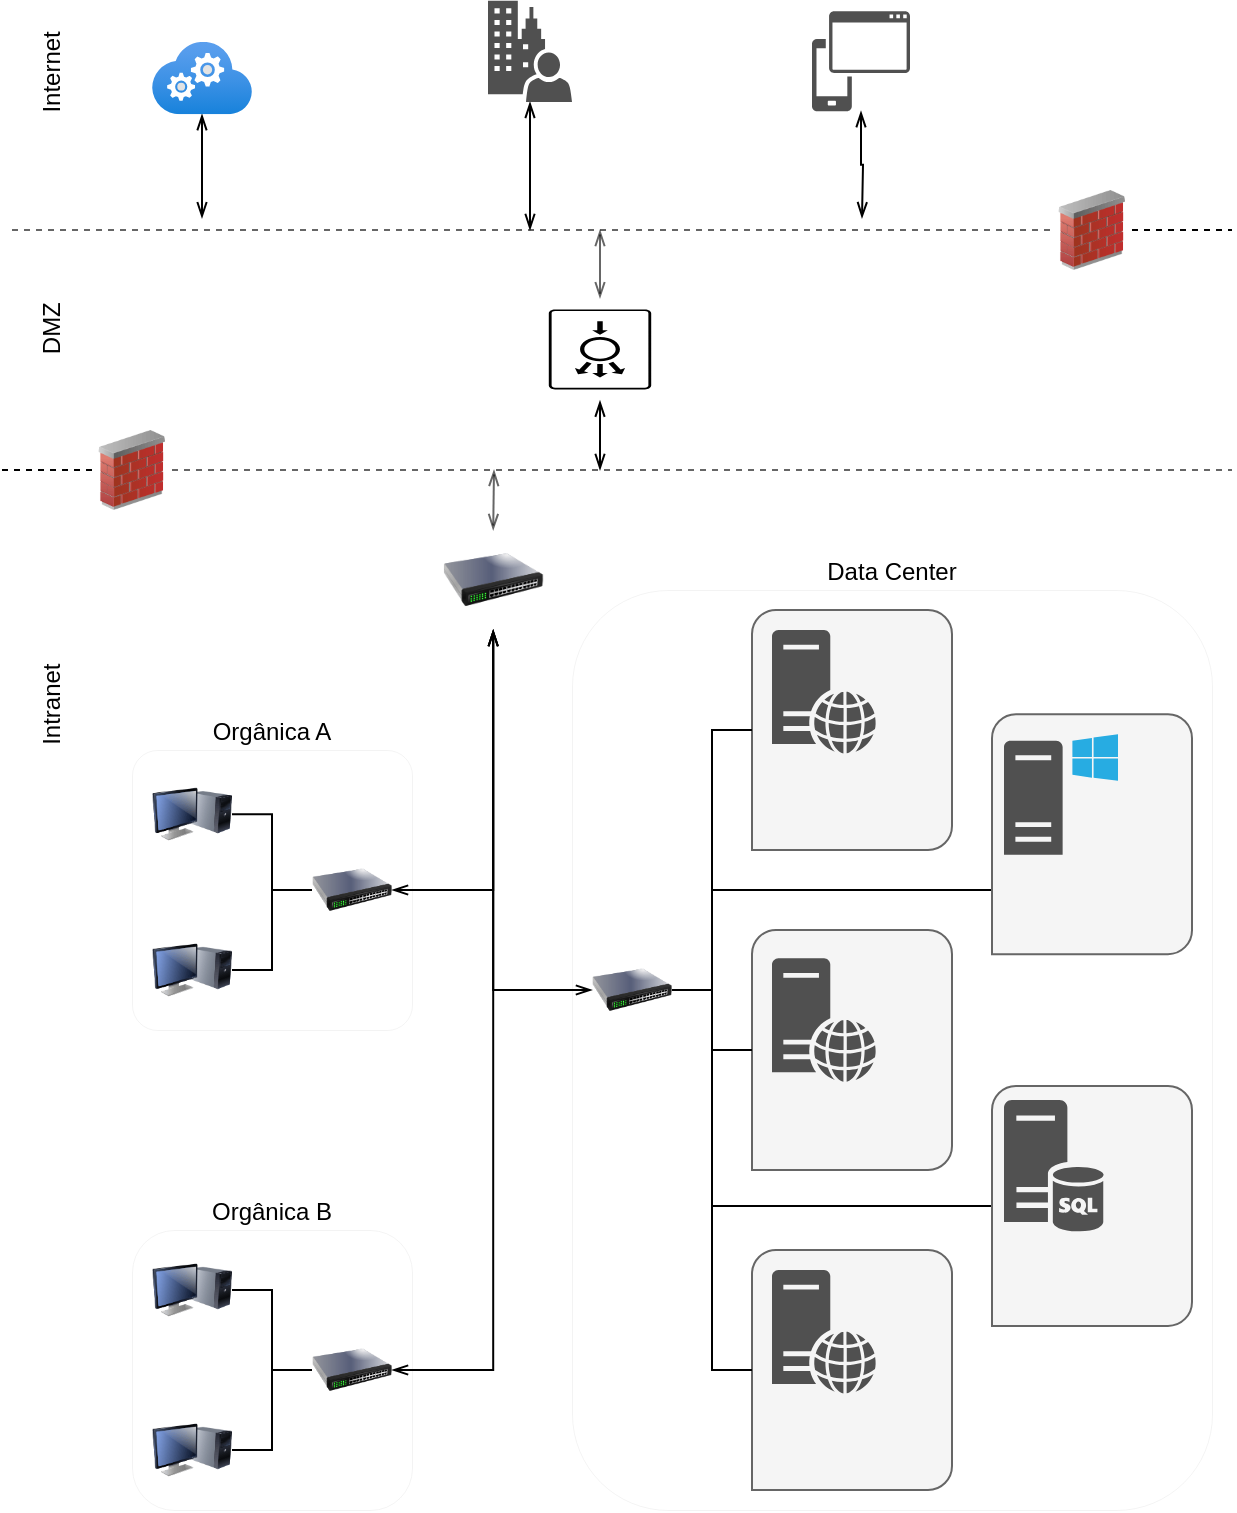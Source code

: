 <mxfile>
    <diagram id="jB0ui9ha7B1ZJoNvq6E0" name="Page-1">
        <mxGraphModel dx="1009" dy="782" grid="0" gridSize="10" guides="1" tooltips="1" connect="1" arrows="1" fold="1" page="1" pageScale="1" pageWidth="827" pageHeight="1169" background="none" math="0" shadow="0">
            <root>
                <mxCell id="0"/>
                <mxCell id="1" parent="0"/>
                <mxCell id="6hJwJ8HLIt3SvvVVLKcy-29" value="Data Center" style="rounded=1;whiteSpace=wrap;html=1;fillColor=none;dashed=1;dashPattern=1 1;strokeWidth=0;opacity=50;labelPosition=center;verticalLabelPosition=top;align=center;verticalAlign=bottom;" parent="1" vertex="1">
                    <mxGeometry x="400" y="380" width="320" height="460" as="geometry"/>
                </mxCell>
                <mxCell id="6hJwJ8HLIt3SvvVVLKcy-1" value="" style="endArrow=none;dashed=1;html=1;rounded=0;entryX=0;entryY=0.5;entryDx=0;entryDy=0;opacity=60;" parent="1" target="6hJwJ8HLIt3SvvVVLKcy-64" edge="1">
                    <mxGeometry width="50" height="50" relative="1" as="geometry">
                        <mxPoint x="120" y="200" as="sourcePoint"/>
                        <mxPoint x="360" y="200" as="targetPoint"/>
                    </mxGeometry>
                </mxCell>
                <mxCell id="6hJwJ8HLIt3SvvVVLKcy-3" value="Internet" style="text;html=1;align=center;verticalAlign=middle;whiteSpace=wrap;rounded=0;rotation=-90;" parent="1" vertex="1">
                    <mxGeometry x="110" y="105.94" width="60" height="30" as="geometry"/>
                </mxCell>
                <mxCell id="6hJwJ8HLIt3SvvVVLKcy-4" value="DMZ" style="text;html=1;strokeColor=none;fillColor=none;align=center;verticalAlign=middle;whiteSpace=wrap;rounded=0;rotation=-90;" parent="1" vertex="1">
                    <mxGeometry x="110" y="234.1" width="60" height="30" as="geometry"/>
                </mxCell>
                <mxCell id="6hJwJ8HLIt3SvvVVLKcy-5" value="Intranet" style="text;html=1;strokeColor=none;fillColor=none;align=center;verticalAlign=middle;whiteSpace=wrap;rounded=0;rotation=-90;" parent="1" vertex="1">
                    <mxGeometry x="110" y="422.07" width="60" height="30" as="geometry"/>
                </mxCell>
                <mxCell id="6hJwJ8HLIt3SvvVVLKcy-6" style="edgeStyle=orthogonalEdgeStyle;rounded=0;orthogonalLoop=1;jettySize=auto;html=1;endArrow=openThin;endFill=0;startArrow=openThin;startFill=0;" parent="1" source="6hJwJ8HLIt3SvvVVLKcy-7" edge="1">
                    <mxGeometry relative="1" as="geometry">
                        <mxPoint x="215" y="194.1" as="targetPoint"/>
                    </mxGeometry>
                </mxCell>
                <mxCell id="6hJwJ8HLIt3SvvVVLKcy-7" value="" style="aspect=fixed;html=1;points=[];align=center;image;fontSize=12;image=img/lib/azure2/compute/Cloud_Services_Classic.svg;fontColor=#000000;imageBackground=none;" parent="1" vertex="1">
                    <mxGeometry x="190" y="105.94" width="50" height="36.16" as="geometry"/>
                </mxCell>
                <mxCell id="6hJwJ8HLIt3SvvVVLKcy-70" style="edgeStyle=orthogonalEdgeStyle;rounded=0;orthogonalLoop=1;jettySize=auto;html=1;startArrow=openThin;startFill=0;endArrow=openThin;endFill=0;elbow=vertical;" parent="1" source="6hJwJ8HLIt3SvvVVLKcy-8" edge="1">
                    <mxGeometry relative="1" as="geometry">
                        <mxPoint x="414" y="320" as="targetPoint"/>
                    </mxGeometry>
                </mxCell>
                <mxCell id="6hJwJ8HLIt3SvvVVLKcy-72" style="edgeStyle=orthogonalEdgeStyle;rounded=0;orthogonalLoop=1;jettySize=auto;html=1;startArrow=openThin;startFill=0;endArrow=openThin;endFill=0;opacity=60;elbow=vertical;" parent="1" source="6hJwJ8HLIt3SvvVVLKcy-8" edge="1">
                    <mxGeometry relative="1" as="geometry">
                        <mxPoint x="414" y="200" as="targetPoint"/>
                    </mxGeometry>
                </mxCell>
                <mxCell id="6hJwJ8HLIt3SvvVVLKcy-8" value="" style="sketch=0;points=[[0.015,0.015,0],[0.985,0.015,0],[0.985,0.985,0],[0.015,0.985,0],[0.25,0,0],[0.5,0,0],[0.75,0,0],[1,0.25,0],[1,0.5,0],[1,0.75,0],[0.75,1,0],[0.5,1,0],[0.25,1,0],[0,0.75,0],[0,0.5,0],[0,0.25,0]];verticalLabelPosition=bottom;html=1;verticalAlign=top;aspect=fixed;align=center;pointerEvents=1;shape=mxgraph.cisco19.rect;prIcon=load_balancer;direction=south;" parent="1" vertex="1">
                    <mxGeometry x="394" y="234.1" width="40" height="51.2" as="geometry"/>
                </mxCell>
                <mxCell id="6hJwJ8HLIt3SvvVVLKcy-10" style="edgeStyle=orthogonalEdgeStyle;rounded=0;orthogonalLoop=1;jettySize=auto;html=1;fontColor=#000000;endArrow=openThin;endFill=0;startArrow=openThin;startFill=0;" parent="1" source="6hJwJ8HLIt3SvvVVLKcy-11" edge="1">
                    <mxGeometry relative="1" as="geometry">
                        <mxPoint x="545" y="194.1" as="targetPoint"/>
                    </mxGeometry>
                </mxCell>
                <mxCell id="6hJwJ8HLIt3SvvVVLKcy-11" value="" style="sketch=0;pointerEvents=1;shadow=0;dashed=0;html=1;strokeColor=none;labelPosition=center;verticalLabelPosition=bottom;verticalAlign=top;align=center;fillColor=#505050;shape=mxgraph.mscae.intune.device_os;fontColor=#000000;" parent="1" vertex="1">
                    <mxGeometry x="520" y="90.6" width="49" height="50" as="geometry"/>
                </mxCell>
                <mxCell id="6hJwJ8HLIt3SvvVVLKcy-13" value="" style="verticalLabelPosition=bottom;verticalAlign=top;html=1;shape=mxgraph.basic.three_corner_round_rect;dx=6;fillColor=#f5f5f5;strokeColor=#666666;fontColor=#333333;" parent="1" vertex="1">
                    <mxGeometry x="490" y="710" width="100" height="120" as="geometry"/>
                </mxCell>
                <mxCell id="6hJwJ8HLIt3SvvVVLKcy-39" style="edgeStyle=orthogonalEdgeStyle;rounded=0;orthogonalLoop=1;jettySize=auto;html=1;entryX=1;entryY=0.5;entryDx=0;entryDy=0;startArrow=none;startFill=0;endArrow=none;endFill=0;" parent="1" source="6hJwJ8HLIt3SvvVVLKcy-15" target="6hJwJ8HLIt3SvvVVLKcy-40" edge="1">
                    <mxGeometry relative="1" as="geometry">
                        <mxPoint x="610" y="501.84" as="targetPoint"/>
                        <Array as="points">
                            <mxPoint x="470" y="530"/>
                            <mxPoint x="470" y="580"/>
                        </Array>
                    </mxGeometry>
                </mxCell>
                <mxCell id="6hJwJ8HLIt3SvvVVLKcy-15" value="" style="verticalLabelPosition=bottom;verticalAlign=top;html=1;shape=mxgraph.basic.three_corner_round_rect;dx=6;fillColor=#f5f5f5;strokeColor=#666666;fontColor=#333333;" parent="1" vertex="1">
                    <mxGeometry x="610" y="442.07" width="100" height="120" as="geometry"/>
                </mxCell>
                <mxCell id="6hJwJ8HLIt3SvvVVLKcy-17" value="" style="verticalLabelPosition=bottom;verticalAlign=top;html=1;shape=mxgraph.basic.three_corner_round_rect;dx=6;fillColor=#f5f5f5;strokeColor=#666666;fontColor=#333333;" parent="1" vertex="1">
                    <mxGeometry x="490" y="550" width="100" height="120" as="geometry"/>
                </mxCell>
                <mxCell id="6hJwJ8HLIt3SvvVVLKcy-19" value="" style="verticalLabelPosition=bottom;verticalAlign=top;html=1;shape=mxgraph.basic.three_corner_round_rect;dx=6;fillColor=#f5f5f5;strokeColor=#666666;fontColor=#333333;" parent="1" vertex="1">
                    <mxGeometry x="490" y="390" width="100" height="120" as="geometry"/>
                </mxCell>
                <mxCell id="6hJwJ8HLIt3SvvVVLKcy-37" style="edgeStyle=orthogonalEdgeStyle;rounded=0;orthogonalLoop=1;jettySize=auto;html=1;startArrow=none;startFill=0;endArrow=none;endFill=0;" parent="1" source="6hJwJ8HLIt3SvvVVLKcy-21" target="6hJwJ8HLIt3SvvVVLKcy-40" edge="1">
                    <mxGeometry relative="1" as="geometry">
                        <mxPoint x="610" y="687.74" as="targetPoint"/>
                        <Array as="points">
                            <mxPoint x="470" y="688"/>
                            <mxPoint x="470" y="580"/>
                        </Array>
                    </mxGeometry>
                </mxCell>
                <mxCell id="6hJwJ8HLIt3SvvVVLKcy-21" value="" style="verticalLabelPosition=bottom;verticalAlign=top;html=1;shape=mxgraph.basic.three_corner_round_rect;dx=6;fontColor=#333333;fillColor=#f5f5f5;strokeColor=#666666;" parent="1" vertex="1">
                    <mxGeometry x="610" y="627.97" width="100" height="120" as="geometry"/>
                </mxCell>
                <mxCell id="6hJwJ8HLIt3SvvVVLKcy-22" style="edgeStyle=orthogonalEdgeStyle;rounded=0;orthogonalLoop=1;jettySize=auto;html=1;fontColor=#000000;startArrow=openThin;startFill=0;endArrow=openThin;endFill=0;" parent="1" source="6hJwJ8HLIt3SvvVVLKcy-23" edge="1">
                    <mxGeometry relative="1" as="geometry">
                        <mxPoint x="379" y="200" as="targetPoint"/>
                    </mxGeometry>
                </mxCell>
                <mxCell id="6hJwJ8HLIt3SvvVVLKcy-23" value="" style="sketch=0;pointerEvents=1;shadow=0;dashed=0;html=1;strokeColor=none;fillColor=#505050;labelPosition=center;verticalLabelPosition=bottom;verticalAlign=top;outlineConnect=0;align=center;shape=mxgraph.office.users.on_premises_user;fontColor=#000000;aspect=fixed;" parent="1" vertex="1">
                    <mxGeometry x="358" y="85.34" width="42" height="50.6" as="geometry"/>
                </mxCell>
                <mxCell id="6hJwJ8HLIt3SvvVVLKcy-30" value="Orgânica B" style="rounded=1;whiteSpace=wrap;html=1;dashed=1;dashPattern=1 1;strokeWidth=0;fillColor=none;opacity=50;labelPosition=center;verticalLabelPosition=top;align=center;verticalAlign=bottom;" parent="1" vertex="1">
                    <mxGeometry x="180" y="700" width="140" height="140" as="geometry"/>
                </mxCell>
                <mxCell id="6hJwJ8HLIt3SvvVVLKcy-31" value="Orgânica A" style="rounded=1;whiteSpace=wrap;html=1;dashed=1;dashPattern=1 1;strokeWidth=0;fillColor=none;opacity=50;arcSize=9;labelPosition=center;verticalLabelPosition=top;align=center;verticalAlign=bottom;" parent="1" vertex="1">
                    <mxGeometry x="180" y="460" width="140" height="140" as="geometry"/>
                </mxCell>
                <mxCell id="6hJwJ8HLIt3SvvVVLKcy-41" style="edgeStyle=orthogonalEdgeStyle;rounded=0;orthogonalLoop=1;jettySize=auto;html=1;entryX=0;entryY=0.5;entryDx=0;entryDy=0;entryPerimeter=0;startArrow=none;startFill=0;endArrow=none;endFill=0;" parent="1" source="6hJwJ8HLIt3SvvVVLKcy-40" target="6hJwJ8HLIt3SvvVVLKcy-19" edge="1">
                    <mxGeometry relative="1" as="geometry"/>
                </mxCell>
                <mxCell id="6hJwJ8HLIt3SvvVVLKcy-42" style="edgeStyle=orthogonalEdgeStyle;rounded=0;orthogonalLoop=1;jettySize=auto;html=1;entryX=0;entryY=0.5;entryDx=0;entryDy=0;entryPerimeter=0;endArrow=none;endFill=0;startArrow=none;startFill=0;" parent="1" source="6hJwJ8HLIt3SvvVVLKcy-40" target="6hJwJ8HLIt3SvvVVLKcy-17" edge="1">
                    <mxGeometry relative="1" as="geometry"/>
                </mxCell>
                <mxCell id="6hJwJ8HLIt3SvvVVLKcy-43" style="edgeStyle=orthogonalEdgeStyle;rounded=0;orthogonalLoop=1;jettySize=auto;html=1;entryX=0;entryY=0.5;entryDx=0;entryDy=0;entryPerimeter=0;elbow=vertical;startArrow=none;startFill=0;endArrow=none;endFill=0;" parent="1" source="6hJwJ8HLIt3SvvVVLKcy-40" target="6hJwJ8HLIt3SvvVVLKcy-13" edge="1">
                    <mxGeometry relative="1" as="geometry"/>
                </mxCell>
                <mxCell id="6hJwJ8HLIt3SvvVVLKcy-40" value="" style="image;html=1;image=img/lib/clip_art/networking/Switch_128x128.png;dashed=1;dashPattern=1 1;strokeWidth=1;fillColor=none;aspect=fixed;" parent="1" vertex="1">
                    <mxGeometry x="410" y="560" width="40" height="40" as="geometry"/>
                </mxCell>
                <mxCell id="6hJwJ8HLIt3SvvVVLKcy-44" value="" style="sketch=0;pointerEvents=1;shadow=0;dashed=0;html=1;strokeColor=none;labelPosition=center;verticalLabelPosition=bottom;verticalAlign=top;align=center;fillColor=#515151;shape=mxgraph.mscae.system_center.central_administration_site_sql;dashPattern=1 1;aspect=fixed;" parent="1" vertex="1">
                    <mxGeometry x="616" y="634.97" width="50" height="65.84" as="geometry"/>
                </mxCell>
                <mxCell id="6hJwJ8HLIt3SvvVVLKcy-46" value="" style="sketch=0;pointerEvents=1;shadow=0;dashed=0;html=1;strokeColor=none;fillColor=#505050;labelPosition=center;verticalLabelPosition=bottom;verticalAlign=top;outlineConnect=0;align=center;shape=mxgraph.office.servers.windows_server;dashPattern=1 1;aspect=fixed;" parent="1" vertex="1">
                    <mxGeometry x="616" y="452.07" width="57" height="60.3" as="geometry"/>
                </mxCell>
                <mxCell id="6hJwJ8HLIt3SvvVVLKcy-47" value="" style="sketch=0;pointerEvents=1;shadow=0;dashed=0;html=1;strokeColor=none;fillColor=#505050;labelPosition=center;verticalLabelPosition=bottom;verticalAlign=top;outlineConnect=0;align=center;shape=mxgraph.office.servers.web_server;dashPattern=1 1;aspect=fixed;" parent="1" vertex="1">
                    <mxGeometry x="500" y="564.14" width="52" height="61.76" as="geometry"/>
                </mxCell>
                <mxCell id="6hJwJ8HLIt3SvvVVLKcy-48" value="" style="sketch=0;pointerEvents=1;shadow=0;dashed=0;html=1;strokeColor=none;fillColor=#505050;labelPosition=center;verticalLabelPosition=bottom;verticalAlign=top;outlineConnect=0;align=center;shape=mxgraph.office.servers.web_server;dashPattern=1 1;aspect=fixed;" parent="1" vertex="1">
                    <mxGeometry x="500" y="400" width="52" height="61.76" as="geometry"/>
                </mxCell>
                <mxCell id="6hJwJ8HLIt3SvvVVLKcy-49" value="" style="sketch=0;pointerEvents=1;shadow=0;dashed=0;html=1;strokeColor=none;fillColor=#505050;labelPosition=center;verticalLabelPosition=bottom;verticalAlign=top;outlineConnect=0;align=center;shape=mxgraph.office.servers.web_server;dashPattern=1 1;aspect=fixed;" parent="1" vertex="1">
                    <mxGeometry x="500" y="720" width="52" height="61.76" as="geometry"/>
                </mxCell>
                <mxCell id="6hJwJ8HLIt3SvvVVLKcy-51" style="rounded=0;orthogonalLoop=1;jettySize=auto;html=1;entryX=0;entryY=0.5;entryDx=0;entryDy=0;startArrow=openThin;startFill=0;endArrow=openThin;endFill=0;edgeStyle=orthogonalEdgeStyle;elbow=vertical;exitX=0.5;exitY=1;exitDx=0;exitDy=0;" parent="1" source="6hJwJ8HLIt3SvvVVLKcy-50" target="6hJwJ8HLIt3SvvVVLKcy-40" edge="1">
                    <mxGeometry relative="1" as="geometry"/>
                </mxCell>
                <mxCell id="6hJwJ8HLIt3SvvVVLKcy-71" style="edgeStyle=orthogonalEdgeStyle;rounded=0;orthogonalLoop=1;jettySize=auto;html=1;exitX=0.5;exitY=0;exitDx=0;exitDy=0;startArrow=openThin;startFill=0;endArrow=openThin;endFill=0;opacity=60;elbow=vertical;" parent="1" source="6hJwJ8HLIt3SvvVVLKcy-50" edge="1">
                    <mxGeometry relative="1" as="geometry">
                        <mxPoint x="361" y="320" as="targetPoint"/>
                    </mxGeometry>
                </mxCell>
                <mxCell id="6hJwJ8HLIt3SvvVVLKcy-50" value="" style="image;html=1;image=img/lib/clip_art/networking/Switch_128x128.png;dashed=1;dashPattern=1 1;strokeWidth=1;fillColor=none;aspect=fixed;" parent="1" vertex="1">
                    <mxGeometry x="335.6" y="350" width="50" height="50" as="geometry"/>
                </mxCell>
                <mxCell id="6hJwJ8HLIt3SvvVVLKcy-62" style="edgeStyle=orthogonalEdgeStyle;rounded=0;orthogonalLoop=1;jettySize=auto;html=1;startArrow=none;startFill=0;endArrow=none;endFill=0;elbow=vertical;" parent="1" source="6hJwJ8HLIt3SvvVVLKcy-52" target="6hJwJ8HLIt3SvvVVLKcy-57" edge="1">
                    <mxGeometry relative="1" as="geometry"/>
                </mxCell>
                <mxCell id="6hJwJ8HLIt3SvvVVLKcy-52" value="" style="image;html=1;image=img/lib/clip_art/computers/Monitor_Tower_128x128.png;dashed=1;dashPattern=1 1;strokeWidth=1;fillColor=none;aspect=fixed;" parent="1" vertex="1">
                    <mxGeometry x="190" y="710" width="40" height="40" as="geometry"/>
                </mxCell>
                <mxCell id="6hJwJ8HLIt3SvvVVLKcy-61" style="edgeStyle=orthogonalEdgeStyle;rounded=0;orthogonalLoop=1;jettySize=auto;html=1;startArrow=none;startFill=0;endArrow=none;endFill=0;elbow=vertical;" parent="1" source="6hJwJ8HLIt3SvvVVLKcy-53" target="6hJwJ8HLIt3SvvVVLKcy-56" edge="1">
                    <mxGeometry relative="1" as="geometry"/>
                </mxCell>
                <mxCell id="6hJwJ8HLIt3SvvVVLKcy-53" value="" style="image;html=1;image=img/lib/clip_art/computers/Monitor_Tower_128x128.png;dashed=1;dashPattern=1 1;strokeWidth=1;fillColor=none;aspect=fixed;" parent="1" vertex="1">
                    <mxGeometry x="190" y="550" width="40" height="40" as="geometry"/>
                </mxCell>
                <mxCell id="6hJwJ8HLIt3SvvVVLKcy-60" style="edgeStyle=orthogonalEdgeStyle;rounded=0;orthogonalLoop=1;jettySize=auto;html=1;startArrow=none;startFill=0;endArrow=none;endFill=0;elbow=vertical;" parent="1" source="6hJwJ8HLIt3SvvVVLKcy-54" target="6hJwJ8HLIt3SvvVVLKcy-56" edge="1">
                    <mxGeometry relative="1" as="geometry"/>
                </mxCell>
                <mxCell id="6hJwJ8HLIt3SvvVVLKcy-54" value="" style="image;html=1;image=img/lib/clip_art/computers/Monitor_Tower_128x128.png;dashed=1;dashPattern=1 1;strokeWidth=1;fillColor=none;aspect=fixed;" parent="1" vertex="1">
                    <mxGeometry x="190" y="472.07" width="40" height="40" as="geometry"/>
                </mxCell>
                <mxCell id="6hJwJ8HLIt3SvvVVLKcy-63" style="edgeStyle=orthogonalEdgeStyle;rounded=0;orthogonalLoop=1;jettySize=auto;html=1;startArrow=none;startFill=0;endArrow=none;endFill=0;elbow=vertical;" parent="1" source="6hJwJ8HLIt3SvvVVLKcy-55" target="6hJwJ8HLIt3SvvVVLKcy-57" edge="1">
                    <mxGeometry relative="1" as="geometry"/>
                </mxCell>
                <mxCell id="6hJwJ8HLIt3SvvVVLKcy-55" value="" style="image;html=1;image=img/lib/clip_art/computers/Monitor_Tower_128x128.png;dashed=1;dashPattern=1 1;strokeWidth=1;fillColor=none;aspect=fixed;" parent="1" vertex="1">
                    <mxGeometry x="190" y="790" width="40" height="40" as="geometry"/>
                </mxCell>
                <mxCell id="6hJwJ8HLIt3SvvVVLKcy-58" style="edgeStyle=orthogonalEdgeStyle;rounded=0;orthogonalLoop=1;jettySize=auto;html=1;entryX=0.5;entryY=1;entryDx=0;entryDy=0;startArrow=openThin;startFill=0;endArrow=openThin;endFill=0;elbow=vertical;" parent="1" source="6hJwJ8HLIt3SvvVVLKcy-56" target="6hJwJ8HLIt3SvvVVLKcy-50" edge="1">
                    <mxGeometry relative="1" as="geometry"/>
                </mxCell>
                <mxCell id="6hJwJ8HLIt3SvvVVLKcy-56" value="" style="image;html=1;image=img/lib/clip_art/networking/Switch_128x128.png;dashed=1;dashPattern=1 1;strokeWidth=1;fillColor=none;aspect=fixed;" parent="1" vertex="1">
                    <mxGeometry x="270" y="510" width="40" height="40" as="geometry"/>
                </mxCell>
                <mxCell id="6hJwJ8HLIt3SvvVVLKcy-59" style="edgeStyle=orthogonalEdgeStyle;rounded=0;orthogonalLoop=1;jettySize=auto;html=1;startArrow=openThin;startFill=0;endArrow=openThin;endFill=0;elbow=vertical;" parent="1" source="6hJwJ8HLIt3SvvVVLKcy-57" target="6hJwJ8HLIt3SvvVVLKcy-50" edge="1">
                    <mxGeometry relative="1" as="geometry">
                        <mxPoint x="360" y="400" as="targetPoint"/>
                    </mxGeometry>
                </mxCell>
                <mxCell id="6hJwJ8HLIt3SvvVVLKcy-57" value="" style="image;html=1;image=img/lib/clip_art/networking/Switch_128x128.png;dashed=1;dashPattern=1 1;strokeWidth=1;fillColor=none;aspect=fixed;" parent="1" vertex="1">
                    <mxGeometry x="270" y="750" width="40" height="40" as="geometry"/>
                </mxCell>
                <mxCell id="6hJwJ8HLIt3SvvVVLKcy-64" value="" style="image;html=1;image=img/lib/clip_art/networking/Firewall_02_128x128.png;dashed=1;dashPattern=1 1;strokeWidth=1;fillColor=none;aspect=fixed;" parent="1" vertex="1">
                    <mxGeometry x="640" y="180" width="40" height="40" as="geometry"/>
                </mxCell>
                <mxCell id="6hJwJ8HLIt3SvvVVLKcy-65" value="" style="endArrow=none;dashed=1;html=1;rounded=0;" parent="1" source="6hJwJ8HLIt3SvvVVLKcy-64" edge="1">
                    <mxGeometry width="50" height="50" relative="1" as="geometry">
                        <mxPoint x="456" y="199.5" as="sourcePoint"/>
                        <mxPoint x="730" y="200" as="targetPoint"/>
                    </mxGeometry>
                </mxCell>
                <mxCell id="6hJwJ8HLIt3SvvVVLKcy-66" value="" style="endArrow=none;dashed=1;html=1;rounded=0;entryX=0;entryY=0.5;entryDx=0;entryDy=0;" parent="1" target="6hJwJ8HLIt3SvvVVLKcy-67" edge="1">
                    <mxGeometry width="50" height="50" relative="1" as="geometry">
                        <mxPoint x="115" y="320" as="sourcePoint"/>
                        <mxPoint x="355" y="320" as="targetPoint"/>
                    </mxGeometry>
                </mxCell>
                <mxCell id="6hJwJ8HLIt3SvvVVLKcy-67" value="" style="image;html=1;image=img/lib/clip_art/networking/Firewall_02_128x128.png;dashed=1;dashPattern=1 1;strokeWidth=1;fillColor=none;aspect=fixed;" parent="1" vertex="1">
                    <mxGeometry x="160" y="300" width="40" height="40" as="geometry"/>
                </mxCell>
                <mxCell id="6hJwJ8HLIt3SvvVVLKcy-68" value="" style="endArrow=none;dashed=1;html=1;rounded=0;opacity=60;" parent="1" source="6hJwJ8HLIt3SvvVVLKcy-67" edge="1">
                    <mxGeometry width="50" height="50" relative="1" as="geometry">
                        <mxPoint x="451" y="319.5" as="sourcePoint"/>
                        <mxPoint x="730" y="320" as="targetPoint"/>
                    </mxGeometry>
                </mxCell>
            </root>
        </mxGraphModel>
    </diagram>
</mxfile>